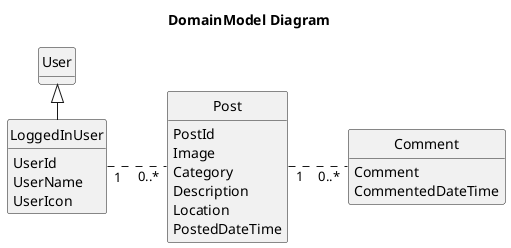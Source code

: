 @startuml DomainModel Diagram
title DomainModel Diagram
left to right direction
hide circle
hide empty methods

class User {}

class LoggedInUser {
  UserId
  UserName
  UserIcon
}

class Post {
  PostId
  Image
  Category
  Description
  Location
  PostedDateTime
}

class Comment {
  Comment
  CommentedDateTime
}

User <|- LoggedInUser
LoggedInUser "1" .. "0..*" Post
Post "1" .. "0..*" Comment

@enduml